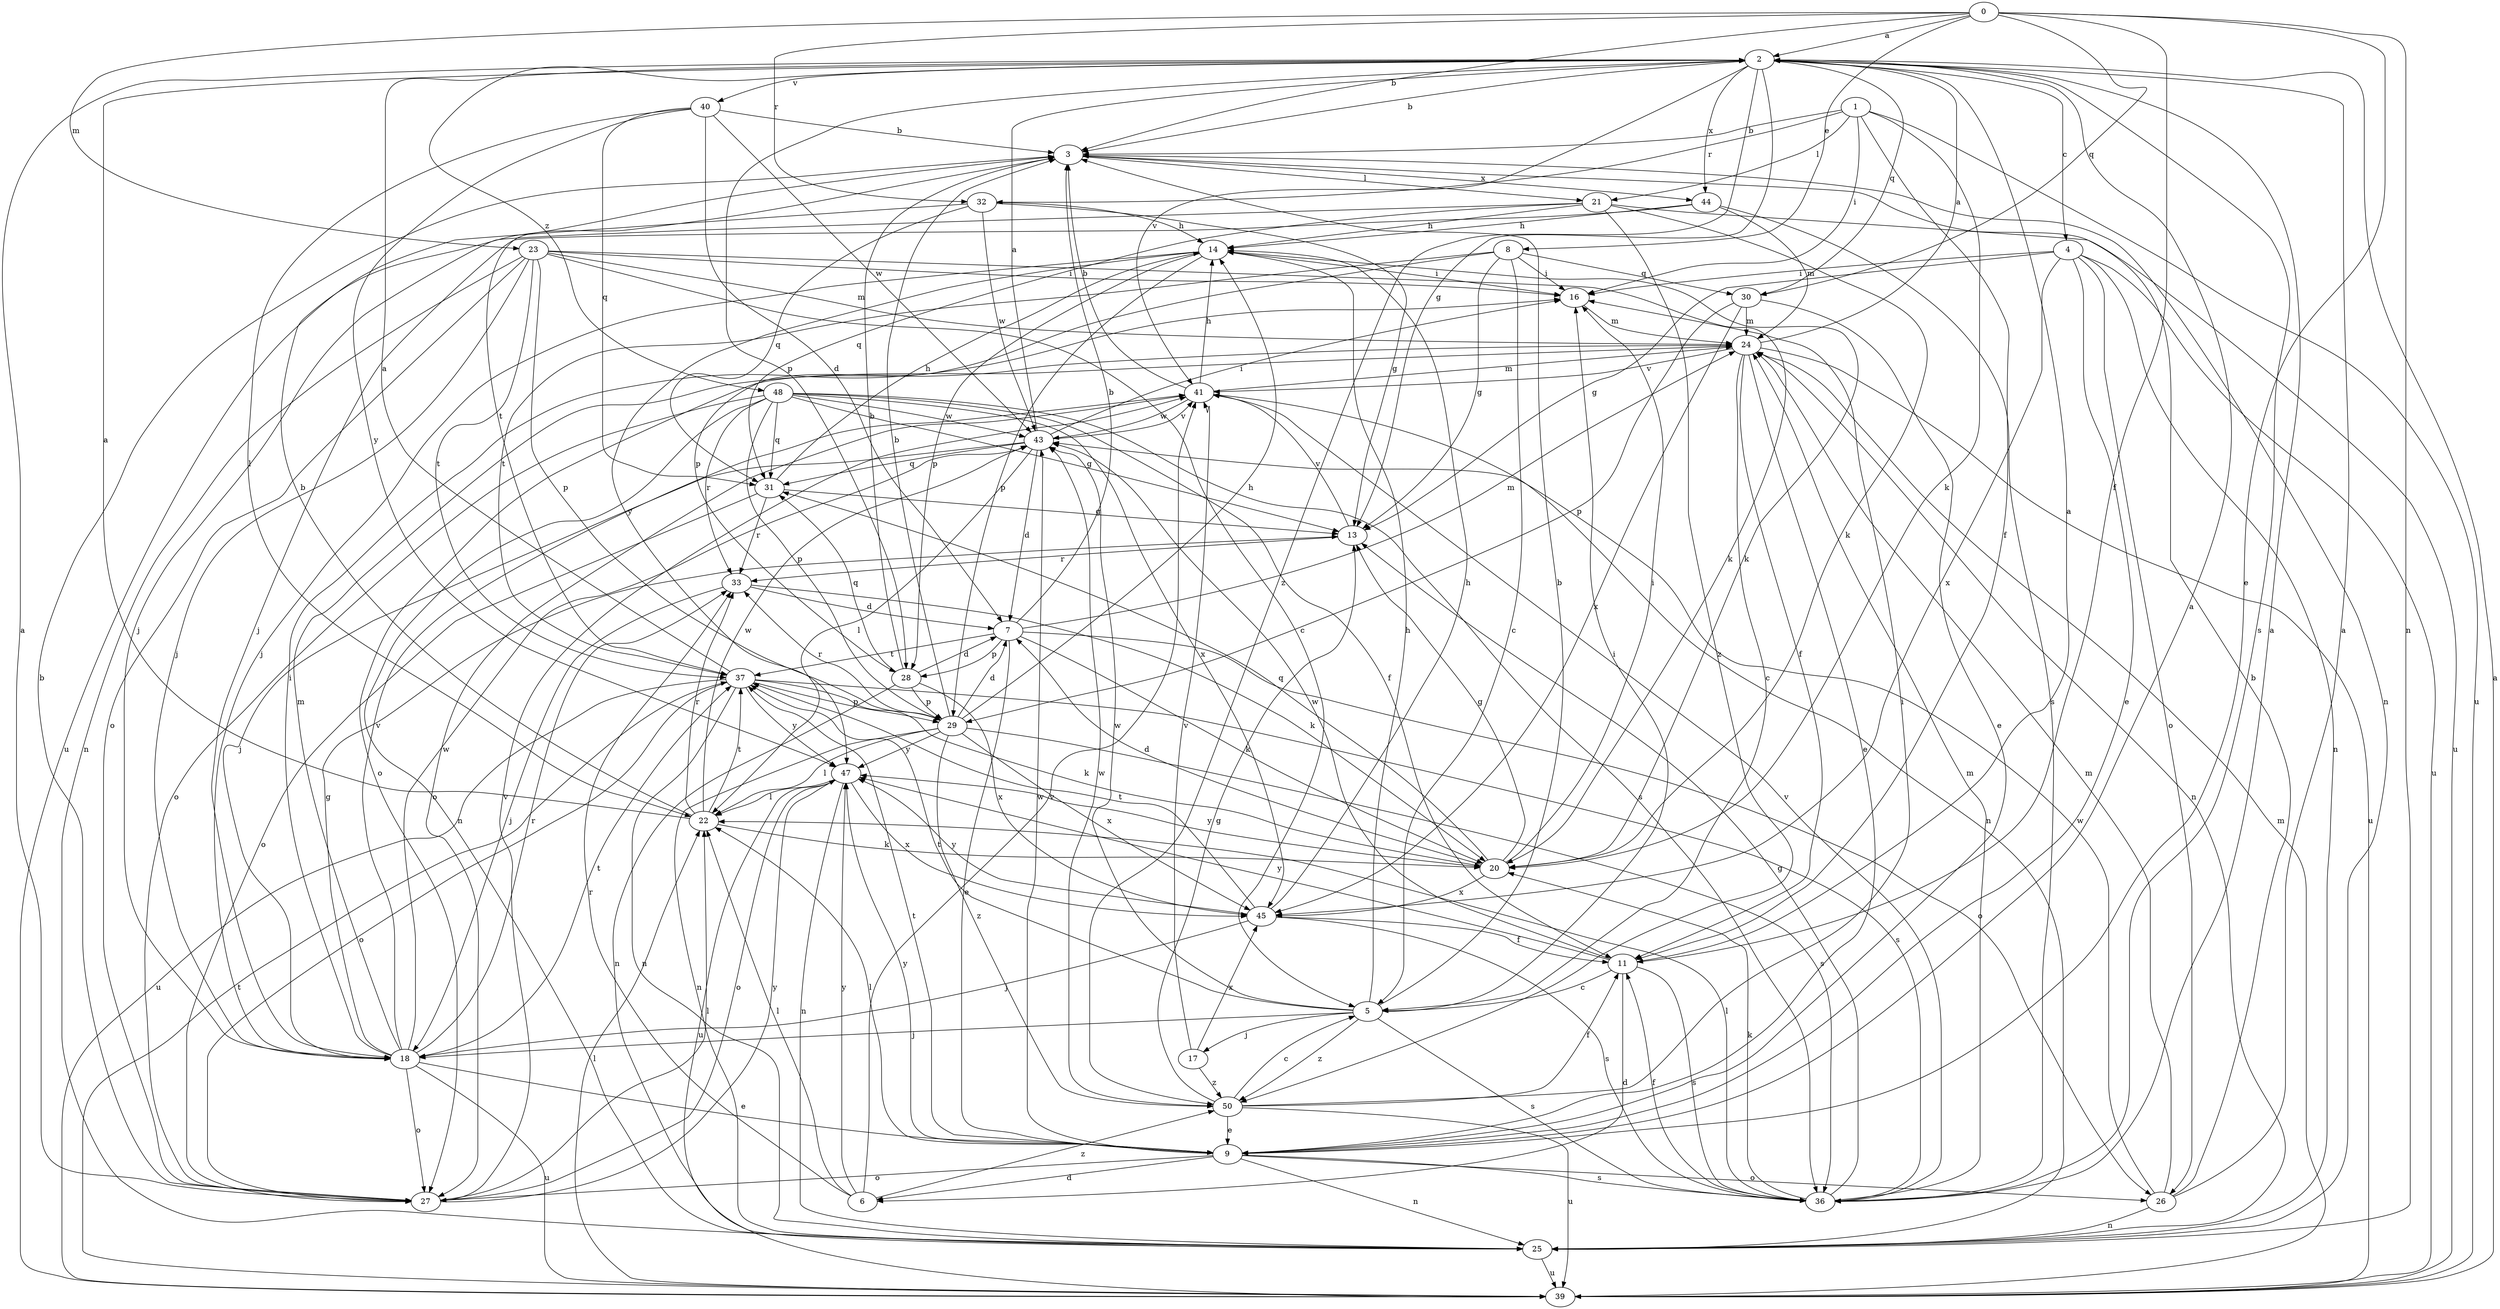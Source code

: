 strict digraph  {
0;
1;
2;
3;
4;
5;
6;
7;
8;
9;
11;
13;
14;
16;
17;
18;
20;
21;
22;
23;
24;
25;
26;
27;
28;
29;
30;
31;
32;
33;
36;
37;
39;
40;
41;
43;
44;
45;
47;
48;
50;
0 -> 2  [label=a];
0 -> 3  [label=b];
0 -> 8  [label=e];
0 -> 9  [label=e];
0 -> 11  [label=f];
0 -> 23  [label=m];
0 -> 25  [label=n];
0 -> 30  [label=q];
0 -> 32  [label=r];
1 -> 3  [label=b];
1 -> 11  [label=f];
1 -> 16  [label=i];
1 -> 20  [label=k];
1 -> 21  [label=l];
1 -> 32  [label=r];
1 -> 39  [label=u];
2 -> 3  [label=b];
2 -> 4  [label=c];
2 -> 13  [label=g];
2 -> 28  [label=p];
2 -> 30  [label=q];
2 -> 36  [label=s];
2 -> 40  [label=v];
2 -> 41  [label=v];
2 -> 44  [label=x];
2 -> 48  [label=z];
2 -> 50  [label=z];
3 -> 21  [label=l];
3 -> 25  [label=n];
3 -> 37  [label=t];
3 -> 44  [label=x];
4 -> 9  [label=e];
4 -> 13  [label=g];
4 -> 16  [label=i];
4 -> 25  [label=n];
4 -> 26  [label=o];
4 -> 39  [label=u];
4 -> 45  [label=x];
5 -> 3  [label=b];
5 -> 14  [label=h];
5 -> 16  [label=i];
5 -> 17  [label=j];
5 -> 18  [label=j];
5 -> 36  [label=s];
5 -> 37  [label=t];
5 -> 43  [label=w];
5 -> 50  [label=z];
6 -> 22  [label=l];
6 -> 33  [label=r];
6 -> 41  [label=v];
6 -> 47  [label=y];
6 -> 50  [label=z];
7 -> 3  [label=b];
7 -> 9  [label=e];
7 -> 20  [label=k];
7 -> 24  [label=m];
7 -> 26  [label=o];
7 -> 28  [label=p];
7 -> 37  [label=t];
8 -> 5  [label=c];
8 -> 13  [label=g];
8 -> 16  [label=i];
8 -> 28  [label=p];
8 -> 30  [label=q];
8 -> 37  [label=t];
9 -> 2  [label=a];
9 -> 6  [label=d];
9 -> 22  [label=l];
9 -> 25  [label=n];
9 -> 26  [label=o];
9 -> 27  [label=o];
9 -> 36  [label=s];
9 -> 37  [label=t];
9 -> 43  [label=w];
9 -> 47  [label=y];
11 -> 2  [label=a];
11 -> 5  [label=c];
11 -> 6  [label=d];
11 -> 36  [label=s];
11 -> 43  [label=w];
11 -> 47  [label=y];
13 -> 33  [label=r];
13 -> 41  [label=v];
14 -> 16  [label=i];
14 -> 18  [label=j];
14 -> 20  [label=k];
14 -> 28  [label=p];
14 -> 29  [label=p];
14 -> 47  [label=y];
16 -> 24  [label=m];
17 -> 41  [label=v];
17 -> 45  [label=x];
17 -> 50  [label=z];
18 -> 9  [label=e];
18 -> 13  [label=g];
18 -> 16  [label=i];
18 -> 24  [label=m];
18 -> 27  [label=o];
18 -> 33  [label=r];
18 -> 37  [label=t];
18 -> 39  [label=u];
18 -> 41  [label=v];
18 -> 43  [label=w];
20 -> 7  [label=d];
20 -> 13  [label=g];
20 -> 16  [label=i];
20 -> 31  [label=q];
20 -> 45  [label=x];
20 -> 47  [label=y];
21 -> 14  [label=h];
21 -> 18  [label=j];
21 -> 20  [label=k];
21 -> 31  [label=q];
21 -> 39  [label=u];
21 -> 50  [label=z];
22 -> 2  [label=a];
22 -> 3  [label=b];
22 -> 20  [label=k];
22 -> 33  [label=r];
22 -> 37  [label=t];
22 -> 43  [label=w];
23 -> 5  [label=c];
23 -> 16  [label=i];
23 -> 18  [label=j];
23 -> 20  [label=k];
23 -> 24  [label=m];
23 -> 25  [label=n];
23 -> 27  [label=o];
23 -> 29  [label=p];
23 -> 37  [label=t];
24 -> 2  [label=a];
24 -> 5  [label=c];
24 -> 9  [label=e];
24 -> 11  [label=f];
24 -> 25  [label=n];
24 -> 27  [label=o];
24 -> 39  [label=u];
24 -> 41  [label=v];
25 -> 39  [label=u];
26 -> 2  [label=a];
26 -> 3  [label=b];
26 -> 24  [label=m];
26 -> 25  [label=n];
26 -> 43  [label=w];
27 -> 2  [label=a];
27 -> 3  [label=b];
27 -> 22  [label=l];
27 -> 41  [label=v];
27 -> 47  [label=y];
28 -> 3  [label=b];
28 -> 7  [label=d];
28 -> 25  [label=n];
28 -> 29  [label=p];
28 -> 31  [label=q];
28 -> 45  [label=x];
29 -> 3  [label=b];
29 -> 7  [label=d];
29 -> 14  [label=h];
29 -> 22  [label=l];
29 -> 25  [label=n];
29 -> 33  [label=r];
29 -> 36  [label=s];
29 -> 45  [label=x];
29 -> 47  [label=y];
29 -> 50  [label=z];
30 -> 9  [label=e];
30 -> 24  [label=m];
30 -> 29  [label=p];
30 -> 45  [label=x];
31 -> 13  [label=g];
31 -> 14  [label=h];
31 -> 27  [label=o];
31 -> 33  [label=r];
32 -> 13  [label=g];
32 -> 14  [label=h];
32 -> 31  [label=q];
32 -> 39  [label=u];
32 -> 43  [label=w];
33 -> 7  [label=d];
33 -> 18  [label=j];
33 -> 20  [label=k];
36 -> 2  [label=a];
36 -> 11  [label=f];
36 -> 13  [label=g];
36 -> 20  [label=k];
36 -> 22  [label=l];
36 -> 24  [label=m];
36 -> 41  [label=v];
37 -> 2  [label=a];
37 -> 20  [label=k];
37 -> 25  [label=n];
37 -> 27  [label=o];
37 -> 29  [label=p];
37 -> 36  [label=s];
37 -> 39  [label=u];
37 -> 47  [label=y];
39 -> 2  [label=a];
39 -> 22  [label=l];
39 -> 24  [label=m];
39 -> 37  [label=t];
40 -> 3  [label=b];
40 -> 7  [label=d];
40 -> 22  [label=l];
40 -> 31  [label=q];
40 -> 43  [label=w];
40 -> 47  [label=y];
41 -> 3  [label=b];
41 -> 14  [label=h];
41 -> 24  [label=m];
41 -> 25  [label=n];
41 -> 27  [label=o];
41 -> 43  [label=w];
43 -> 2  [label=a];
43 -> 7  [label=d];
43 -> 16  [label=i];
43 -> 18  [label=j];
43 -> 22  [label=l];
43 -> 31  [label=q];
43 -> 41  [label=v];
44 -> 14  [label=h];
44 -> 18  [label=j];
44 -> 24  [label=m];
44 -> 36  [label=s];
45 -> 11  [label=f];
45 -> 14  [label=h];
45 -> 18  [label=j];
45 -> 36  [label=s];
45 -> 37  [label=t];
45 -> 47  [label=y];
47 -> 22  [label=l];
47 -> 25  [label=n];
47 -> 27  [label=o];
47 -> 39  [label=u];
47 -> 45  [label=x];
48 -> 11  [label=f];
48 -> 13  [label=g];
48 -> 25  [label=n];
48 -> 27  [label=o];
48 -> 29  [label=p];
48 -> 31  [label=q];
48 -> 33  [label=r];
48 -> 36  [label=s];
48 -> 43  [label=w];
48 -> 45  [label=x];
50 -> 5  [label=c];
50 -> 9  [label=e];
50 -> 11  [label=f];
50 -> 13  [label=g];
50 -> 16  [label=i];
50 -> 39  [label=u];
50 -> 43  [label=w];
}
